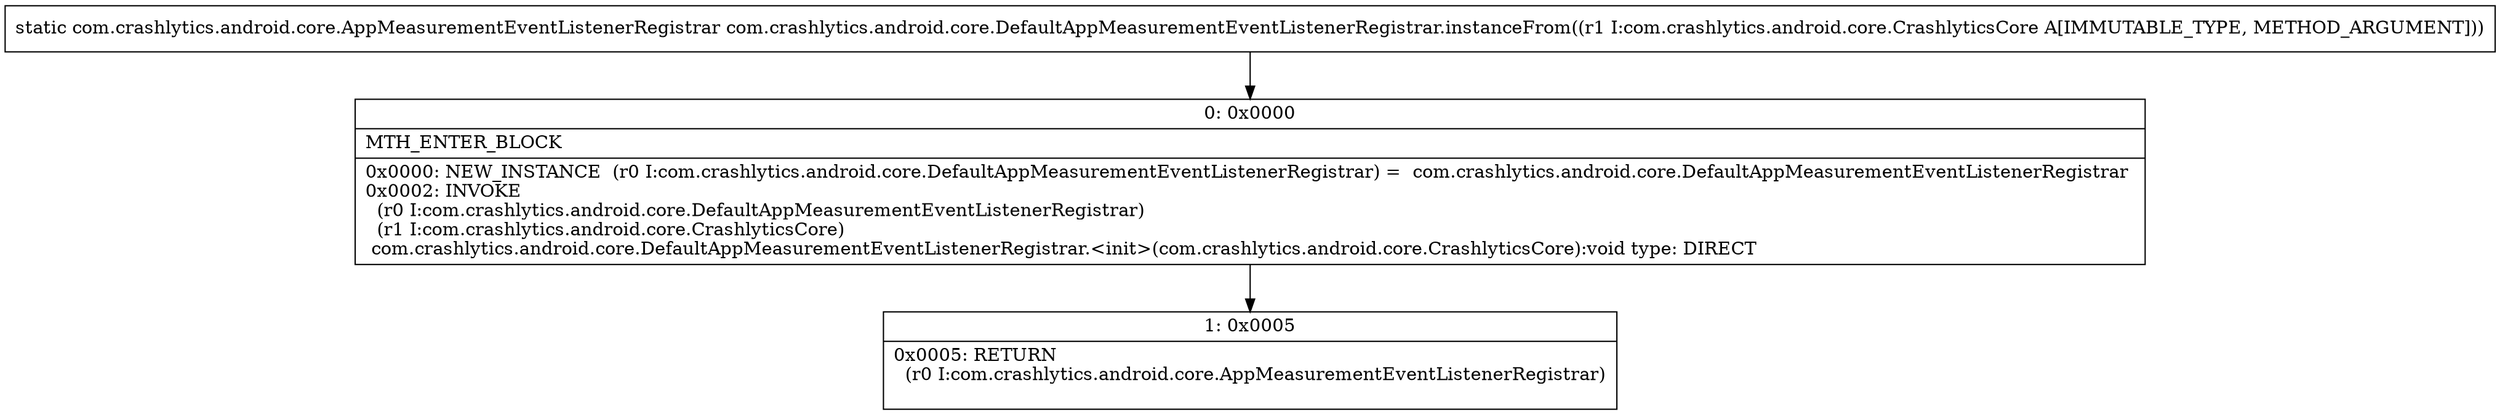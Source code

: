 digraph "CFG forcom.crashlytics.android.core.DefaultAppMeasurementEventListenerRegistrar.instanceFrom(Lcom\/crashlytics\/android\/core\/CrashlyticsCore;)Lcom\/crashlytics\/android\/core\/AppMeasurementEventListenerRegistrar;" {
Node_0 [shape=record,label="{0\:\ 0x0000|MTH_ENTER_BLOCK\l|0x0000: NEW_INSTANCE  (r0 I:com.crashlytics.android.core.DefaultAppMeasurementEventListenerRegistrar) =  com.crashlytics.android.core.DefaultAppMeasurementEventListenerRegistrar \l0x0002: INVOKE  \l  (r0 I:com.crashlytics.android.core.DefaultAppMeasurementEventListenerRegistrar)\l  (r1 I:com.crashlytics.android.core.CrashlyticsCore)\l com.crashlytics.android.core.DefaultAppMeasurementEventListenerRegistrar.\<init\>(com.crashlytics.android.core.CrashlyticsCore):void type: DIRECT \l}"];
Node_1 [shape=record,label="{1\:\ 0x0005|0x0005: RETURN  \l  (r0 I:com.crashlytics.android.core.AppMeasurementEventListenerRegistrar)\l \l}"];
MethodNode[shape=record,label="{static com.crashlytics.android.core.AppMeasurementEventListenerRegistrar com.crashlytics.android.core.DefaultAppMeasurementEventListenerRegistrar.instanceFrom((r1 I:com.crashlytics.android.core.CrashlyticsCore A[IMMUTABLE_TYPE, METHOD_ARGUMENT])) }"];
MethodNode -> Node_0;
Node_0 -> Node_1;
}

